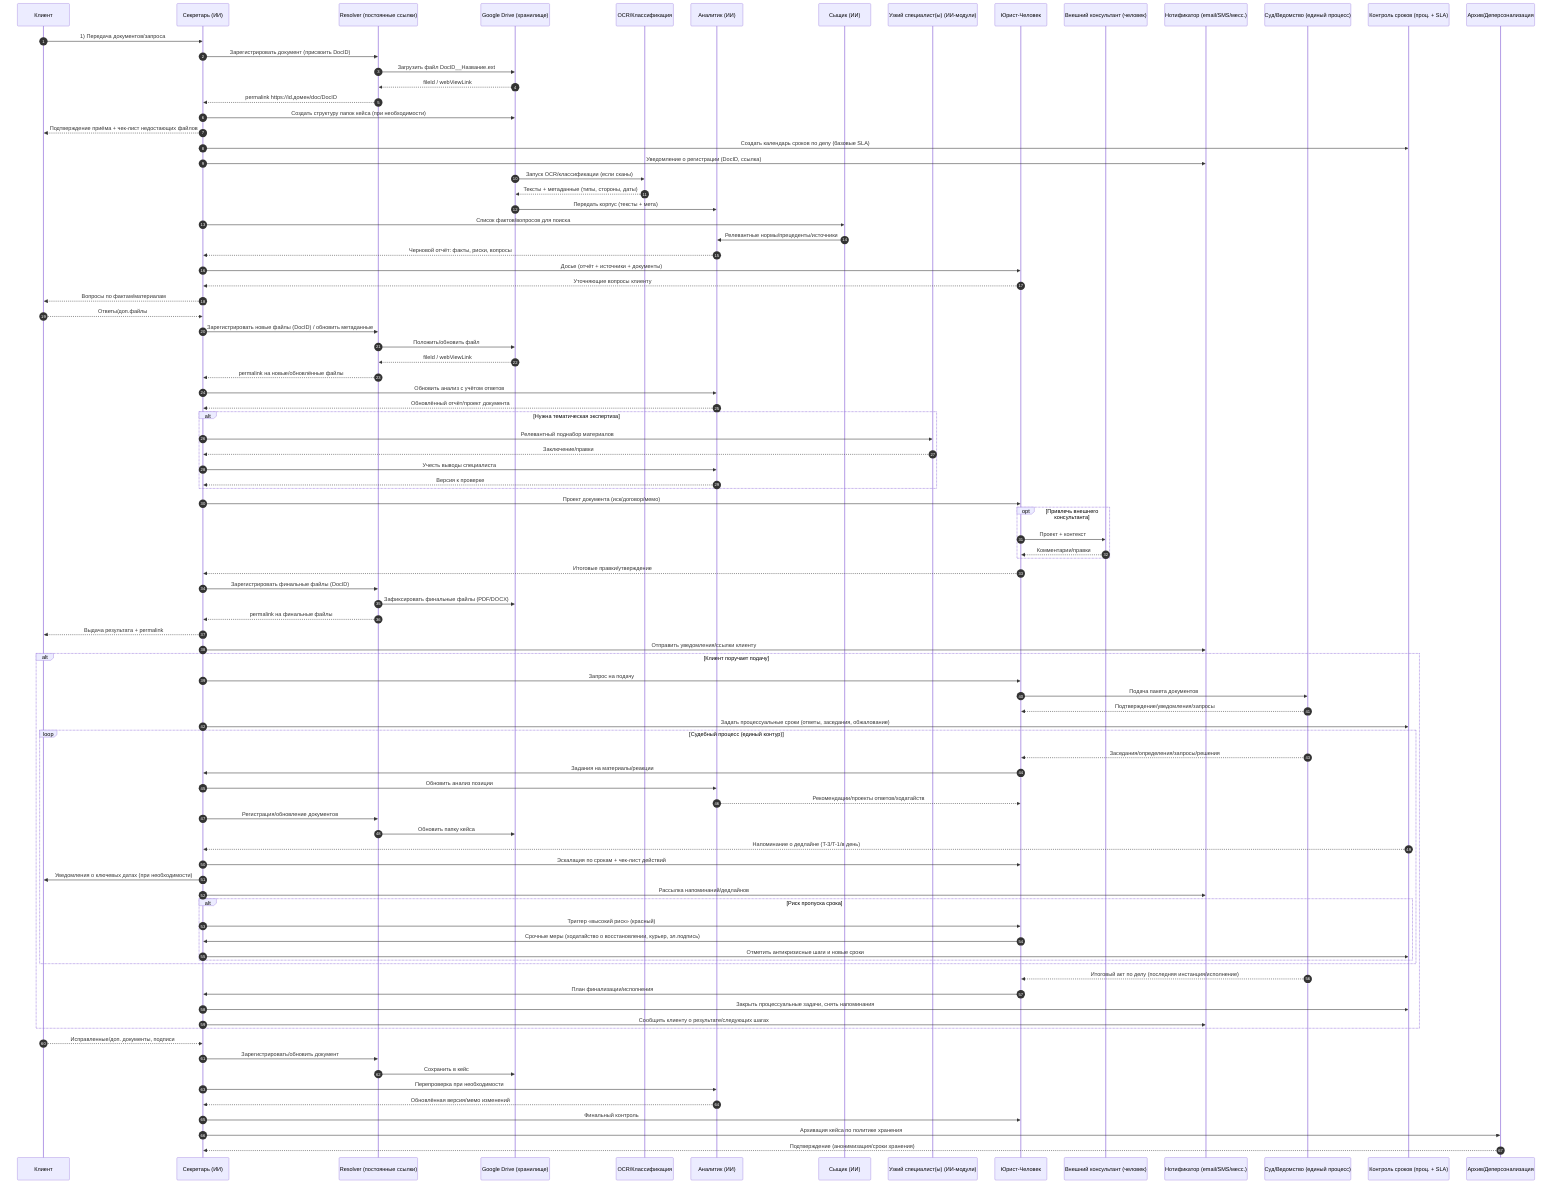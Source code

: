 sequenceDiagram
    autonumber
    %% Участники
    participant C as Клиент
    participant SEC as Секретарь (ИИ)
    participant RES as Resolver (постоянные ссылки)
    participant GD as Google Drive (хранилище)
    participant OCR as OCR/Классификация
    participant AN as Аналитик (ИИ)
    participant INV as Сыщик (ИИ)
    participant SPEC as Узкий специалист(ы) (ИИ-модули)
    participant LAW as Юрист-Человек
    participant CONS as Внешний консультант (человек)
    participant NOTIF as Нотификатор (email/SMS/месс.)
    participant COURT as Суд/Ведомство (единый процесс)
    participant DLINE as Контроль сроков (проц. + SLA)
    participant ARCH as Архив/Деперсонализация

    %% 1) Вход — всегда через Секретаря
    C->>SEC: 1) Передача документов/запроса
    SEC->>RES: Зарегистрировать документ (присвоить DocID)
    RES->>GD: Загрузить файл DocID__Название.ext
    GD-->>RES: fileId / webViewLink
    RES-->>SEC: permalink https://id.домен/doc/DocID
    SEC->>GD: Создать структуру папок кейса (при необходимости)
    SEC-->>C: Подтверждение приёма + чек-лист недостающих файлов
    SEC->>DLINE: Создать календарь сроков по делу (базовые SLA)
    SEC->>NOTIF: Уведомление о регистрации (DocID, ссылка)

    %% 2) Предобработка
    GD->>OCR: Запуск OCR/классификации (если сканы)
    OCR-->>GD: Тексты + метаданные (типы, стороны, даты)

    %% 3) Разветвление на Аналитика и Сыщика
    GD->>AN: Передать корпус (тексты + мета)
    SEC->>INV: Список фактов/вопросов для поиска
    INV->>AN: Релевантные нормы/прецеденты/источники
    AN-->>SEC: Черновой отчёт: факты, риски, вопросы

    %% 4) Передача Юристу и уточнения
    SEC->>LAW: Досье (отчёт + источники + документы)
    LAW-->>SEC: Уточняющие вопросы клиенту
    SEC-->>C: Вопросы по фактам/материалам
    C-->>SEC: Ответы/доп.файлы
    SEC->>RES: Зарегистрировать новые файлы (DocID) / обновить метаданные
    RES->>GD: Положить/обновить файл
    GD-->>RES: fileId / webViewLink
    RES-->>SEC: permalink на новые/обновлённые файлы
    SEC->>AN: Обновить анализ с учётом ответов
    AN-->>SEC: Обновлённый отчёт/проект документа

    %% 5) Узкий специалист (по необходимости)
    alt Нужна тематическая экспертиза
        SEC->>SPEC: Релевантный поднабор материалов
        SPEC-->>SEC: Заключение/правки
        SEC->>AN: Учесть выводы специалиста
        AN-->>SEC: Версия к проверке
    end

    %% 6) Финальная проверка и (опционально) внешний консультант
    SEC->>LAW: Проект документа (иск/договор/мемо)
    opt Привлечь внешнего консультанта
        LAW->>CONS: Проект + контекст
        CONS-->>LAW: Комментарии/правки
    end
    LAW-->>SEC: Итоговые правки/утверждение

    %% 7) Выдача и уведомления
    SEC->>RES: Зарегистрировать финальные файлы (DocID)
    RES->>GD: Зафиксировать финальные файлы (PDF/DOCX)
    RES-->>SEC: permalink на финальные файлы
    SEC-->>C: Выдача результата + permalink
    SEC->>NOTIF: Отправить уведомления/ссылки клиенту

    %% 8) Подача и единый судебный процесс (все инстанции как один «длинный суд»)
    alt Клиент поручает подачу
        SEC->>LAW: Запрос на подачу
        LAW->>COURT: Подача пакета документов
        COURT-->>LAW: Подтверждение/уведомления/запросы
        SEC->>DLINE: Задать процессуальные сроки (ответы, заседания, обжалование)

        loop Судебный процесс (единый контур)
            COURT-->>LAW: Заседания/определения/запросы/решения
            LAW->>SEC: Задания на материалы/реакции
            SEC->>AN: Обновить анализ позиции
            AN-->>LAW: Рекомендации/проекты ответов/ходатайств
            SEC->>RES: Регистрация/обновление документов
            RES->>GD: Обновить папку кейса

            %% Контроль сроков по процессу
            DLINE-->>SEC: Напоминание о дедлайне (T-3/T-1/в день)
            SEC->>LAW: Эскалация по срокам + чек-лист действий
            SEC->>C: Уведомления о ключевых датах (при необходимости)
            SEC->>NOTIF: Рассылка напоминаний/дедлайнов
            alt Риск пропуска срока
                SEC->>LAW: Триггер «высокий риск» (красный)
                LAW->>SEC: Срочные меры (ходатайство о восстановлении, курьер, эл.подпись)
                SEC->>DLINE: Отметить антикризисные шаги и новые сроки
            end

            %% Итерации до итогового акта последней инстанции
        end

        COURT-->>LAW: Итоговый акт по делу (последняя инстанция/исполнение)
        LAW->>SEC: План финализации/исполнения
        SEC->>DLINE: Закрыть процессуальные задачи, снять напоминания
        SEC->>NOTIF: Сообщить клиенту о результате/следующих шагах
    end

    %% 9) Обратный поток от клиента
    C-->>SEC: Исправленные/доп. документы, подписи
    SEC->>RES: Зарегистрировать/обновить документ
    RES->>GD: Сохранить в кейс
    SEC->>AN: Перепроверка при необходимости
    AN-->>SEC: Обновлённая версия/мемо изменений
    SEC->>LAW: Финальный контроль

    %% 10) Закрытие и архив
    SEC->>ARCH: Архивация кейса по политике хранения
    ARCH-->>SEC: Подтверждение (анонимизация/сроки хранения)